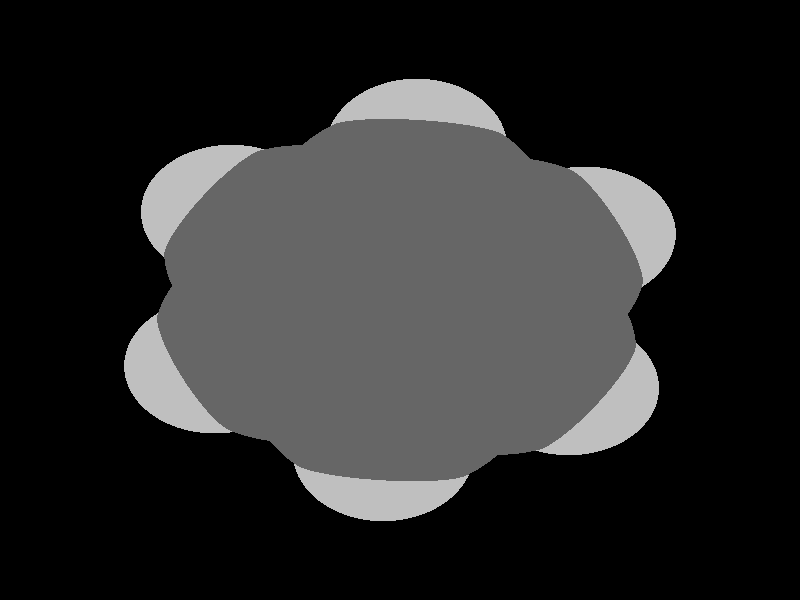global_settings {
	ambient_light rgb <0.200000002980232, 0.200000002980232, 0.200000002980232>
	max_trace_level 15
}

background { color rgb <0,0,0> }

camera {
	perspective
	location <-0.00142048164950666, 0.00697831902864998, 13.387211168538>
	angle 40
	up <0.199465879475699, -0.979904627979604, 0.0005319672361437>
	right <-0.979904766630817, -0.199465907699044, 1.35525271560688e-20> * 1
	direction <0.000106109327623555, -0.000521277230388633, -0.99999985850542> }

light_source {
	<-15.8672907454503, -20.8062353796556, 24.632375843618>
	color rgb <1, 1, 1>
	fade_distance 49.246420418138
	fade_power 0
	spotlight
	area_light <20, 0, 0>, <0, 0, 20>, 20, 20
	circular
	orient
	point_at <15.8672907454503, 20.8062353796556, -24.632375843618>
}

light_source {
	<22.7420706440254, -12.967102981082, -12.3024342439093>
	color rgb <0.300000011920929, 0.300000011920929, 0.300000011920929> shadowless
	fade_distance 49.246420418138
	fade_power 0
	parallel
	point_at <-22.7420706440254, 12.967102981082, 12.3024342439093>
}

#default {
	finish {ambient 0.5 diffuse 1 specular 0.2 roughness .01 metallic 1}
}

union {
cylinder {
	<0.208389385484347, -1.26918482745774, -0.00024920846477112>, 	<-0.426960614515653, -0.997084827457738, -9.92084647711197e-05>, 0.075
	pigment { rgbt <0.400000005960464, 0.400000005960464, 0.400000005960464, 0> }
}
cylinder {
	<0.119810614515653, -1.47601517254226, -0.000150791535228894>, 	<-0.515539385484347, -1.20391517254226, -7.91535228894076e-07>, 0.075
	pigment { rgbt <0.400000005960464, 0.400000005960464, 0.400000005960464, 0> }
}
cylinder {
	<-0.426960614515653, -0.997084827457738, -9.92084647711197e-05>, 	<-1.06231061451565, -0.724984827457738, 5.07915352288803e-05>, 0.075
	pigment { rgbt <0.400000005960464, 0.400000005960464, 0.400000005960464, 0> }
}
cylinder {
	<-0.515539385484347, -1.20391517254226, -7.91535228894069e-07>, 	<-1.15088938548435, -0.931815172542262, 0.000149208464771106>, 0.075
	pigment { rgbt <0.400000005960464, 0.400000005960464, 0.400000005960464, 0> }
}
cylinder {
	<-1.1066, -0.8284, 0.0001>, 	<-1.18865, -0.1421, 5e-05>, 0.075
	pigment { rgbt <0.400000005960464, 0.400000005960464, 0.400000005960464, 0> }
}
cylinder {
	<-1.18865, -0.1421, 5e-05>, 	<-1.2707, 0.5442, 0>, 0.075
	pigment { rgbt <0.400000005960464, 0.400000005960464, 0.400000005960464, 0> }
}
cylinder {
	<-1.20328076875998, 0.454139496269667, 5.41003069026289e-05>, 	<-0.649980768759978, 0.868339496269667, 5.41003069026289e-05>, 0.075
	pigment { rgbt <0.400000005960464, 0.400000005960464, 0.400000005960464, 0> }
}
cylinder {
	<-1.33811923124002, 0.634260503730333, -5.41003069026427e-05>, 	<-0.784819231240021, 1.04846050373033, -5.41003069026427e-05>, 0.075
	pigment { rgbt <0.400000005960464, 0.400000005960464, 0.400000005960464, 0> }
}
cylinder {
	<-0.649980768759978, 0.868339496269667, 5.41003069026289e-05>, 	<-0.0966807687599785, 1.28253949626967, 5.41003069026289e-05>, 0.075
	pigment { rgbt <0.400000005960464, 0.400000005960464, 0.400000005960464, 0> }
}
cylinder {
	<-0.784819231240021, 1.04846050373033, -5.41003069026427e-05>, 	<-0.231519231240021, 1.46266050373033, -5.41003069026427e-05>, 0.075
	pigment { rgbt <0.400000005960464, 0.400000005960464, 0.400000005960464, 0> }
}
cylinder {
	<-0.1641, 1.3726, 0>, 	<0.47125, 1.1005, 0.0003>, 0.075
	pigment { rgbt <0.400000005960464, 0.400000005960464, 0.400000005960464, 0> }
}
cylinder {
	<0.47125, 1.1005, 0.0003>, 	<1.1066, 0.8284, 0.0006>, 0.075
	pigment { rgbt <0.400000005960464, 0.400000005960464, 0.400000005960464, 0> }
}
cylinder {
	<0.994895474190807, 0.815045267137912, 0.000595108625340705>, 	<1.07694547419081, 0.128745267137912, -5.48913746592954e-05>, 0.075
	pigment { rgbt <0.400000005960464, 0.400000005960464, 0.400000005960464, 0> }
}
cylinder {
	<1.21830452580919, 0.841754732862088, 0.000604891374659282>, 	<1.30035452580919, 0.155454732862088, -4.51086253407184e-05>, 0.075
	pigment { rgbt <0.400000005960464, 0.400000005960464, 0.400000005960464, 0> }
}
cylinder {
	<1.07694547419081, 0.128745267137912, -5.48913746592954e-05>, 	<1.15899547419081, -0.557554732862088, -0.000704891374659295>, 0.075
	pigment { rgbt <0.400000005960464, 0.400000005960464, 0.400000005960464, 0> }
}
cylinder {
	<1.30035452580919, 0.155454732862088, -4.51086253407184e-05>, 	<1.38240452580919, -0.530845267137912, -0.000695108625340718>, 0.075
	pigment { rgbt <0.400000005960464, 0.400000005960464, 0.400000005960464, 0> }
}
cylinder {
	<0.1641, -1.3726, -0.0002>, 	<0.7174, -0.9584, -0.00045>, 0.075
	pigment { rgbt <0.400000005960464, 0.400000005960464, 0.400000005960464, 0> }
}
cylinder {
	<0.7174, -0.9584, -0.00045>, 	<1.2707, -0.5442, -0.0007>, 0.075
	pigment { rgbt <0.400000005960464, 0.400000005960464, 0.400000005960464, 0> }
}
cylinder {
	<0.1641, -1.3726, -0.0002>, 	<0.242623219138563, -2.0293897650724, 0.0026175258037238>, 0.075
	pigment { rgbt <0.400000005960464, 0.400000005960464, 0.400000005960464, 0> }
}
cylinder {
	<0.242623219138563, -2.0293897650724, 0.0026175258037238>, 	<0.2923, -2.4449, 0.0044>, 0.075
	pigment { rgbt <0.75, 0.75, 0.75, 0> }
}
cylinder {
	<-1.1066, -0.8284, 0.0001>, 	<-1.63616745788747, -1.22480996847649, 3.8750004870753e-05>, 0.075
	pigment { rgbt <0.400000005960464, 0.400000005960464, 0.400000005960464, 0> }
}
cylinder {
	<-1.63616745788747, -1.22480996847649, 3.8750004870753e-05>, 	<-1.9712, -1.4756, 0>, 0.075
	pigment { rgbt <0.75, 0.75, 0.75, 0> }
}
cylinder {
	<-1.2707, 0.5442, 0>, 	<-1.8787918146237, 0.804574526990868, -0.00030625091389187>, 0.075
	pigment { rgbt <0.400000005960464, 0.400000005960464, 0.400000005960464, 0> }
}
cylinder {
	<-1.8787918146237, 0.804574526990868, -0.00030625091389187>, 	<-2.2635, 0.9693, -0.0005>, 0.075
	pigment { rgbt <0.75, 0.75, 0.75, 0> }
}
cylinder {
	<-0.1641, 1.3726, 0>, 	<-0.242623346023799, 2.02939082637535, -0.000490005279399683>, 0.075
	pigment { rgbt <0.400000005960464, 0.400000005960464, 0.400000005960464, 0> }
}
cylinder {
	<-0.242623346023799, 2.02939082637535, -0.000490005279399683>, 	<-0.2923, 2.4449, -0.0008>, 0.075
	pigment { rgbt <0.75, 0.75, 0.75, 0> }
}
cylinder {
	<1.1066, 0.8284, 0.0006>, 	<1.63616743787361, 1.22480995349503, 0.000171250050298949>, 0.075
	pigment { rgbt <0.400000005960464, 0.400000005960464, 0.400000005960464, 0> }
}
cylinder {
	<1.63616743787361, 1.22480995349503, 0.000171250050298949>, 	<1.9712, 1.4756, -0.0001>, 0.075
	pigment { rgbt <0.75, 0.75, 0.75, 0> }
}
cylinder {
	<1.2707, -0.5442, -0.0007>, 	<1.87879178781067, -0.804574515509989, -0.000148748379301365>, 0.075
	pigment { rgbt <0.400000005960464, 0.400000005960464, 0.400000005960464, 0> }
}
cylinder {
	<1.87879178781067, -0.804574515509989, -0.000148748379301365>, 	<2.2635, -0.9693, 0.0002>, 0.075
	pigment { rgbt <0.75, 0.75, 0.75, 0> }
}
sphere {
	<0.1641, -1.3726, -0.0002>, 0.4104
	pigment { rgbt <0.400000005960464, 0.400000005960464, 0.400000005960464,0> }
}
sphere {
	<-1.1066, -0.8284, 0.0001>, 0.4104
	pigment { rgbt <0.400000005960464, 0.400000005960464, 0.400000005960464,0> }
}
sphere {
	<-1.2707, 0.5442, 0>, 0.4104
	pigment { rgbt <0.400000005960464, 0.400000005960464, 0.400000005960464,0> }
}
sphere {
	<-0.1641, 1.3726, 0>, 0.4104
	pigment { rgbt <0.400000005960464, 0.400000005960464, 0.400000005960464,0> }
}
sphere {
	<1.1066, 0.8284, 0.0006>, 0.4104
	pigment { rgbt <0.400000005960464, 0.400000005960464, 0.400000005960464,0> }
}
sphere {
	<1.2707, -0.5442, -0.0007>, 0.4104
	pigment { rgbt <0.400000005960464, 0.400000005960464, 0.400000005960464,0> }
}
sphere {
	<0.2923, -2.4449, 0.0044>, 0.1674
	pigment { rgbt <0.75, 0.75, 0.75,0> }
}
sphere {
	<-1.9712, -1.4756, 0>, 0.1674
	pigment { rgbt <0.75, 0.75, 0.75,0> }
}
sphere {
	<-2.2635, 0.9693, -0.0005>, 0.1674
	pigment { rgbt <0.75, 0.75, 0.75,0> }
}
sphere {
	<-0.2923, 2.4449, -0.0008>, 0.1674
	pigment { rgbt <0.75, 0.75, 0.75,0> }
}
sphere {
	<1.9712, 1.4756, -0.0001>, 0.1674
	pigment { rgbt <0.75, 0.75, 0.75,0> }
}
sphere {
	<2.2635, -0.9693, 0.0002>, 0.1674
	pigment { rgbt <0.75, 0.75, 0.75,0> }
}
}
merge {
}
union {
}
merge {
sphere {
	<0.1641, -1.3726, -0.0002>, 1.69983
	pigment { rgbt <0, 0, 0,0> }
}
sphere {
	<-1.1066, -0.8284, 0.0001>, 1.69983
	pigment { rgbt <0, 0, 0,0> }
}
sphere {
	<-1.2707, 0.5442, 0>, 1.69983
	pigment { rgbt <0, 0, 0,0> }
}
sphere {
	<-0.1641, 1.3726, 0>, 1.69983
	pigment { rgbt <0, 0, 0,0> }
}
sphere {
	<1.1066, 0.8284, 0.0006>, 1.69983
	pigment { rgbt <0, 0, 0,0> }
}
sphere {
	<1.2707, -0.5442, -0.0007>, 1.69983
	pigment { rgbt <0, 0, 0,0> }
}
sphere {
	<0.2923, -2.4449, 0.0044>, 1.09989
	pigment { rgbt <0, 0, 0,0> }
}
sphere {
	<-1.9712, -1.4756, 0>, 1.09989
	pigment { rgbt <0, 0, 0,0> }
}
sphere {
	<-2.2635, 0.9693, -0.0005>, 1.09989
	pigment { rgbt <0, 0, 0,0> }
}
sphere {
	<-0.2923, 2.4449, -0.0008>, 1.09989
	pigment { rgbt <0, 0, 0,0> }
}
sphere {
	<1.9712, 1.4756, -0.0001>, 1.09989
	pigment { rgbt <0, 0, 0,0> }
}
sphere {
	<2.2635, -0.9693, 0.0002>, 1.09989
	pigment { rgbt <0, 0, 0,0> }
}
sphere {
	<0.1641, -1.3726, -0.0002>, 1.7
	pigment { rgbt <0.400000005960464, 0.400000005960464, 0.400000005960464,0.350000023841858> }
}
sphere {
	<-1.1066, -0.8284, 0.0001>, 1.7
	pigment { rgbt <0.400000005960464, 0.400000005960464, 0.400000005960464,0.350000023841858> }
}
sphere {
	<-1.2707, 0.5442, 0>, 1.7
	pigment { rgbt <0.400000005960464, 0.400000005960464, 0.400000005960464,0.350000023841858> }
}
sphere {
	<-0.1641, 1.3726, 0>, 1.7
	pigment { rgbt <0.400000005960464, 0.400000005960464, 0.400000005960464,0.350000023841858> }
}
sphere {
	<1.1066, 0.8284, 0.0006>, 1.7
	pigment { rgbt <0.400000005960464, 0.400000005960464, 0.400000005960464,0.350000023841858> }
}
sphere {
	<1.2707, -0.5442, -0.0007>, 1.7
	pigment { rgbt <0.400000005960464, 0.400000005960464, 0.400000005960464,0.350000023841858> }
}
sphere {
	<0.2923, -2.4449, 0.0044>, 1.1
	pigment { rgbt <0.75, 0.75, 0.75,0.350000023841858> }
}
sphere {
	<-1.9712, -1.4756, 0>, 1.1
	pigment { rgbt <0.75, 0.75, 0.75,0.350000023841858> }
}
sphere {
	<-2.2635, 0.9693, -0.0005>, 1.1
	pigment { rgbt <0.75, 0.75, 0.75,0.350000023841858> }
}
sphere {
	<-0.2923, 2.4449, -0.0008>, 1.1
	pigment { rgbt <0.75, 0.75, 0.75,0.350000023841858> }
}
sphere {
	<1.9712, 1.4756, -0.0001>, 1.1
	pigment { rgbt <0.75, 0.75, 0.75,0.350000023841858> }
}
sphere {
	<2.2635, -0.9693, 0.0002>, 1.1
	pigment { rgbt <0.75, 0.75, 0.75,0.350000023841858> }
}
}
